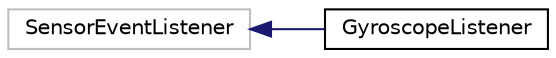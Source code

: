 digraph "Graphical Class Hierarchy"
{
  edge [fontname="Helvetica",fontsize="10",labelfontname="Helvetica",labelfontsize="10"];
  node [fontname="Helvetica",fontsize="10",shape=record];
  rankdir="LR";
  Node17 [label="SensorEventListener",height=0.2,width=0.4,color="grey75", fillcolor="white", style="filled"];
  Node17 -> Node0 [dir="back",color="midnightblue",fontsize="10",style="solid",fontname="Helvetica"];
  Node0 [label="GyroscopeListener",height=0.2,width=0.4,color="black", fillcolor="white", style="filled",URL="$classunitingtwist_1_1_gyroscope_listener.html",tooltip="Created by Litun on 20.03.2016. "];
}
